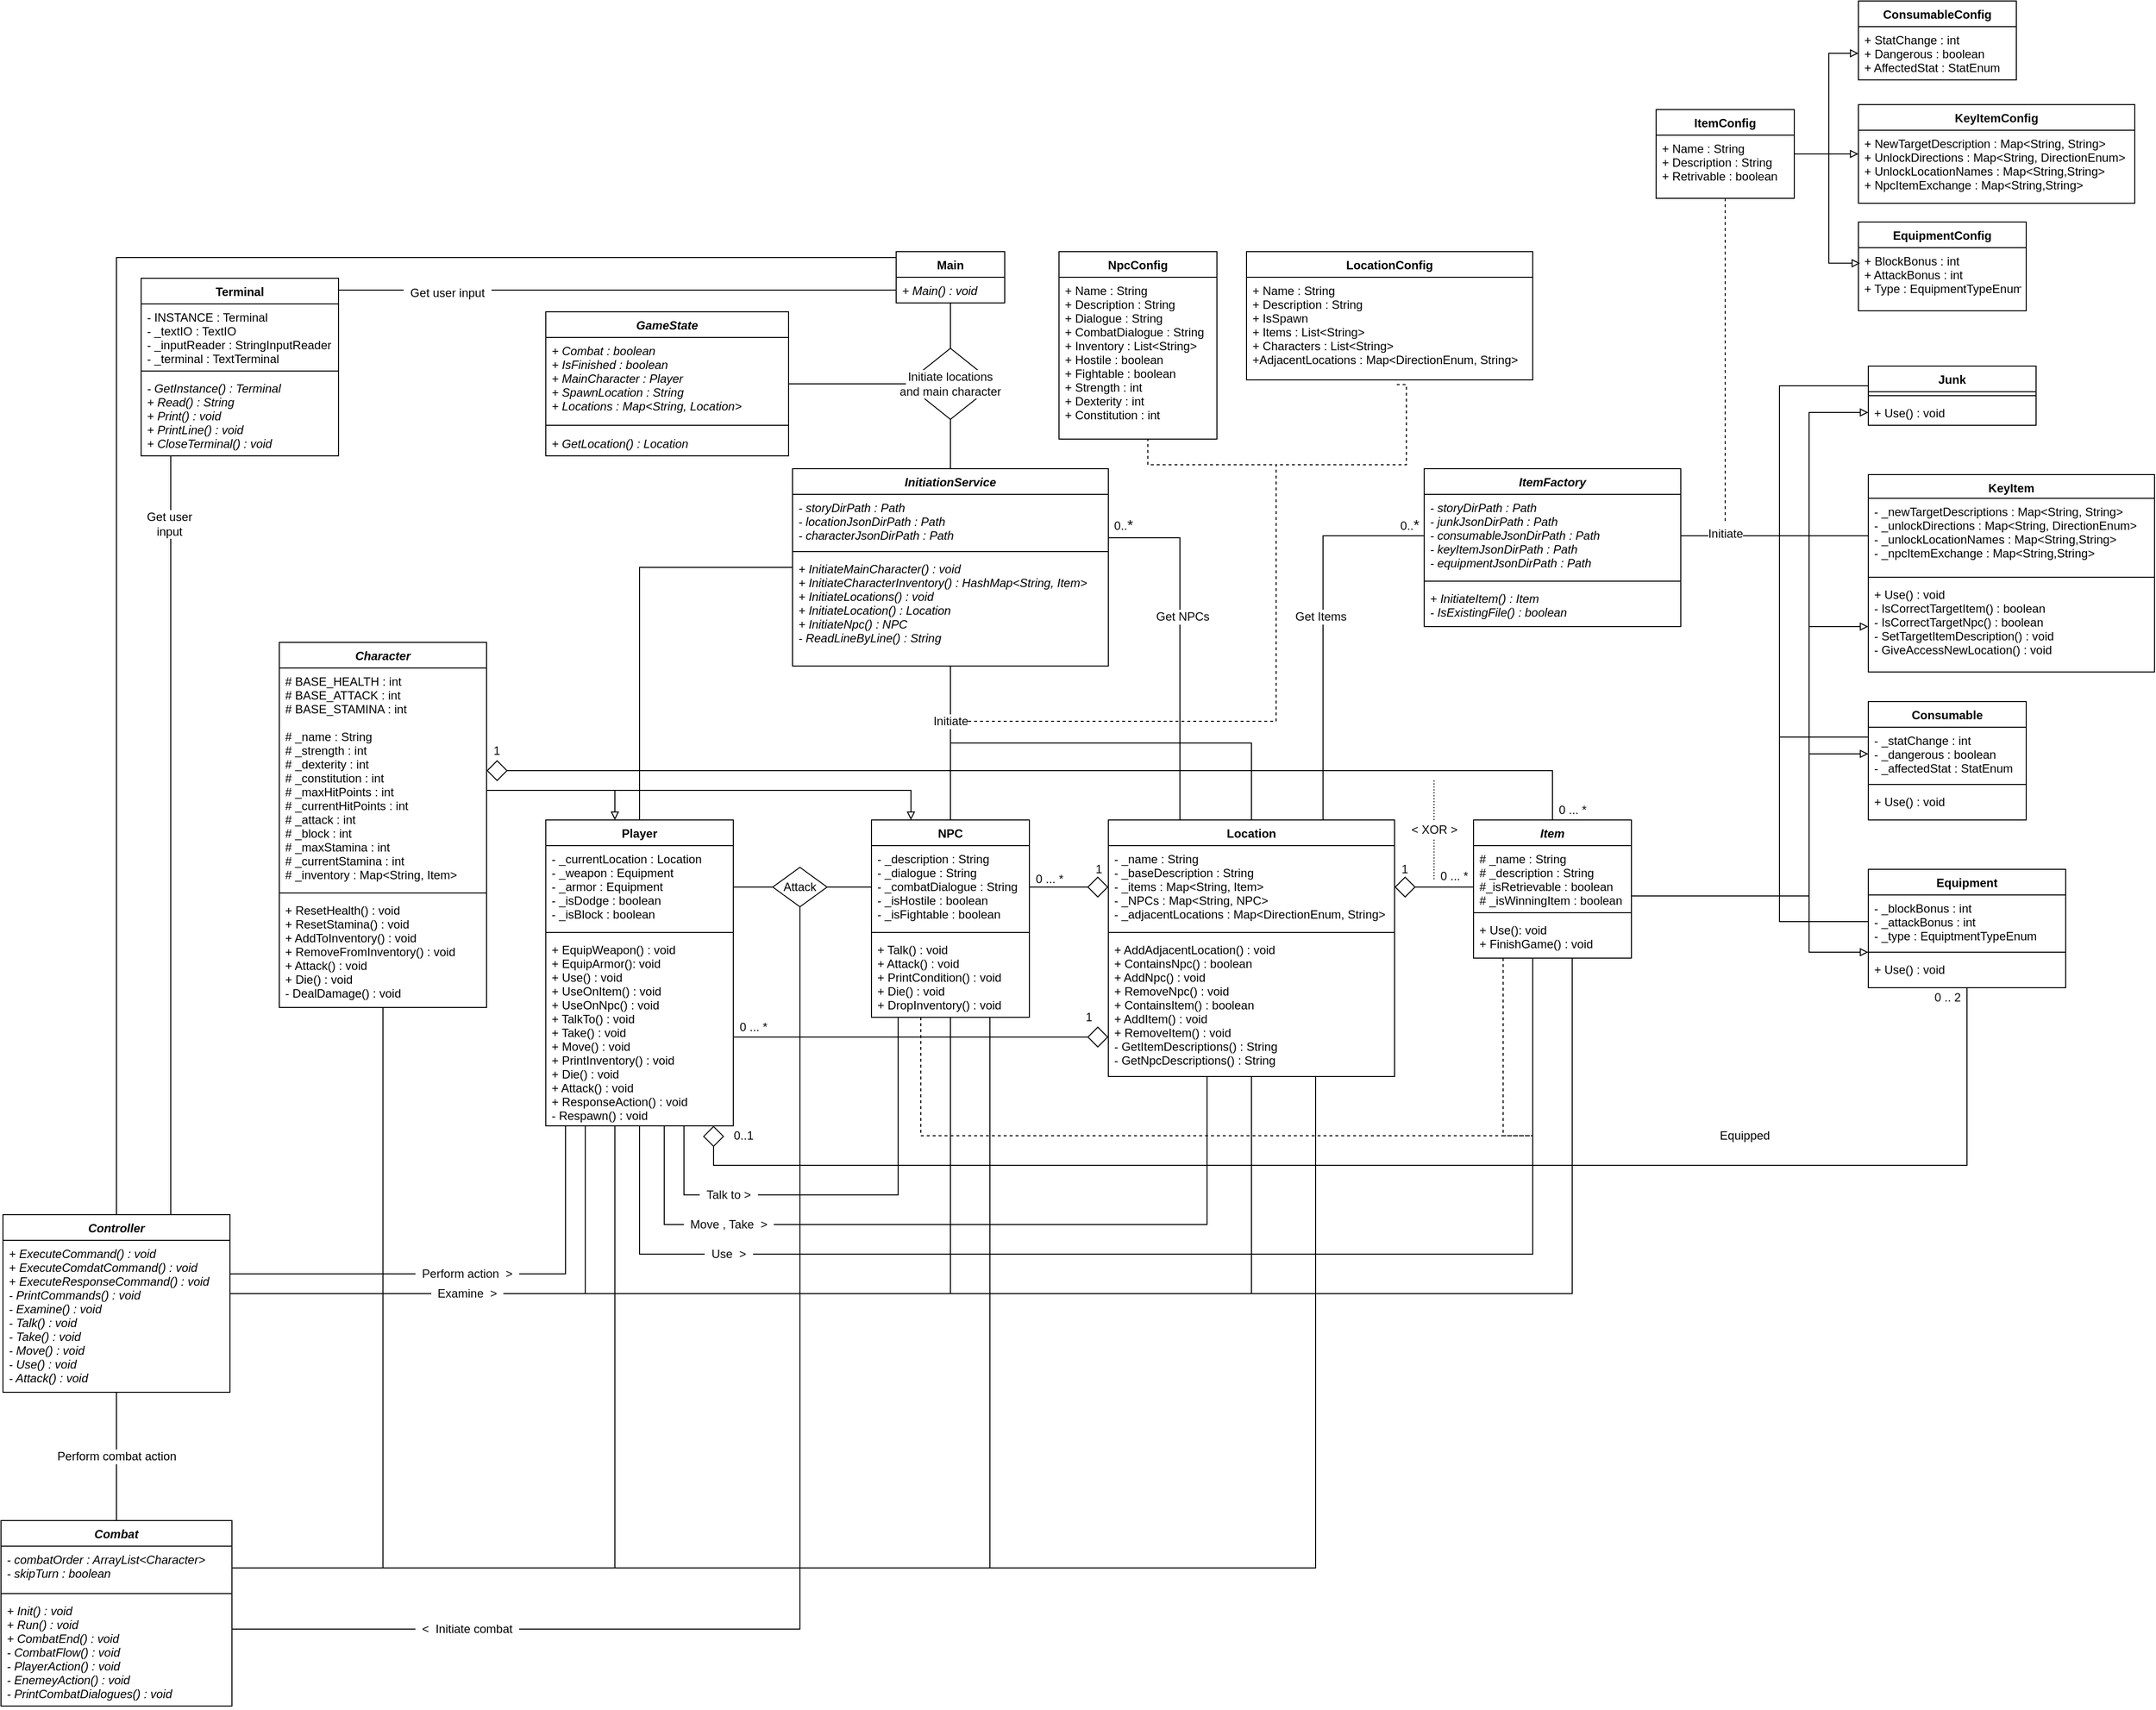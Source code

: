 <mxfile version="12.9.4" type="google"><diagram id="C5RBs43oDa-KdzZeNtuy" name="Page-1"><mxGraphModel dx="167" dy="1907" grid="1" gridSize="10" guides="1" tooltips="1" connect="1" arrows="1" fold="1" page="1" pageScale="1" pageWidth="827" pageHeight="1169" math="0" shadow="0"><root><mxCell id="WIyWlLk6GJQsqaUBKTNV-0"/><mxCell id="WIyWlLk6GJQsqaUBKTNV-1" parent="WIyWlLk6GJQsqaUBKTNV-0"/><mxCell id="otx6RiTLargScLAkRnTe-4" style="edgeStyle=orthogonalEdgeStyle;rounded=0;orthogonalLoop=1;jettySize=auto;html=1;entryX=0.5;entryY=0;entryDx=0;entryDy=0;fontColor=#000000;endArrow=none;endFill=0;" parent="WIyWlLk6GJQsqaUBKTNV-1" source="otx6RiTLargScLAkRnTe-7" target="wHQ71MqlFIlo9JDrpJhw-198" edge="1"><mxGeometry relative="1" as="geometry"/></mxCell><mxCell id="otx6RiTLargScLAkRnTe-7" value="&lt;span style=&quot;white-space: nowrap&quot;&gt;Initiate locations&lt;/span&gt;&lt;br style=&quot;white-space: nowrap&quot;&gt;&lt;span style=&quot;white-space: nowrap&quot;&gt;and main character&lt;/span&gt;" style="shape=rhombus;perimeter=rhombusPerimeter;whiteSpace=wrap;html=1;align=center;fontColor=#0A0A0A;labelBackgroundColor=#ffffff;" parent="WIyWlLk6GJQsqaUBKTNV-1" vertex="1"><mxGeometry x="1905" y="262" width="90" height="72" as="geometry"/></mxCell><mxCell id="otx6RiTLargScLAkRnTe-8" style="edgeStyle=orthogonalEdgeStyle;rounded=0;orthogonalLoop=1;jettySize=auto;html=1;entryX=0.5;entryY=0;entryDx=0;entryDy=0;fontColor=#000000;endArrow=none;endFill=0;" parent="WIyWlLk6GJQsqaUBKTNV-1" source="wHQ71MqlFIlo9JDrpJhw-190" target="otx6RiTLargScLAkRnTe-7" edge="1"><mxGeometry relative="1" as="geometry"><mxPoint x="1950.0" y="224.0" as="sourcePoint"/><mxPoint x="1950.0" y="384.0" as="targetPoint"/></mxGeometry></mxCell><mxCell id="otx6RiTLargScLAkRnTe-9" style="edgeStyle=orthogonalEdgeStyle;rounded=0;orthogonalLoop=1;jettySize=auto;html=1;endArrow=none;endFill=0;fontColor=#0A0A0A;" parent="WIyWlLk6GJQsqaUBKTNV-1" source="Z3RSu4vychPAGDO9yhmw-10" target="otx6RiTLargScLAkRnTe-7" edge="1"><mxGeometry relative="1" as="geometry"/></mxCell><mxCell id="wHQ71MqlFIlo9JDrpJhw-198" value="InitiationService" style="swimlane;fontStyle=3;align=center;verticalAlign=top;childLayout=stackLayout;horizontal=1;startSize=26;horizontalStack=0;resizeParent=1;resizeParentMax=0;resizeLast=0;collapsible=1;marginBottom=0;" parent="WIyWlLk6GJQsqaUBKTNV-1" vertex="1"><mxGeometry x="1790" y="384" width="320" height="200" as="geometry"/></mxCell><mxCell id="wHQ71MqlFIlo9JDrpJhw-199" value="- storyDirPath : Path&#10;- locationJsonDirPath : Path&#10;- characterJsonDirPath : Path" style="text;strokeColor=none;fillColor=none;align=left;verticalAlign=top;spacingLeft=4;spacingRight=4;overflow=hidden;rotatable=0;points=[[0,0.5],[1,0.5]];portConstraint=eastwest;fontStyle=2" parent="wHQ71MqlFIlo9JDrpJhw-198" vertex="1"><mxGeometry y="26" width="320" height="54" as="geometry"/></mxCell><mxCell id="wHQ71MqlFIlo9JDrpJhw-200" value="" style="line;strokeWidth=1;fillColor=none;align=left;verticalAlign=middle;spacingTop=-1;spacingLeft=3;spacingRight=3;rotatable=0;labelPosition=right;points=[];portConstraint=eastwest;" parent="wHQ71MqlFIlo9JDrpJhw-198" vertex="1"><mxGeometry y="80" width="320" height="8" as="geometry"/></mxCell><mxCell id="wHQ71MqlFIlo9JDrpJhw-201" value="+ InitiateMainCharacter() : void&#10;+ InitiateCharacterInventory() : HashMap&lt;String, Item&gt; &#10;+ InitiateLocations() : void&#10;+ InitiateLocation() : Location&#10;+ InitiateNpc() : NPC&#10;- ReadLineByLine() : String " style="text;strokeColor=none;fillColor=none;align=left;verticalAlign=top;spacingLeft=4;spacingRight=4;overflow=hidden;rotatable=0;points=[[0,0.5],[1,0.5]];portConstraint=eastwest;fontStyle=2" parent="wHQ71MqlFIlo9JDrpJhw-198" vertex="1"><mxGeometry y="88" width="320" height="112" as="geometry"/></mxCell><mxCell id="otx6RiTLargScLAkRnTe-79" style="edgeStyle=orthogonalEdgeStyle;rounded=0;orthogonalLoop=1;jettySize=auto;html=1;entryX=0.5;entryY=0;entryDx=0;entryDy=0;startArrow=none;startFill=0;endArrow=none;endFill=0;fontColor=#0A0A0A;" parent="WIyWlLk6GJQsqaUBKTNV-1" source="wHQ71MqlFIlo9JDrpJhw-190" target="Z3RSu4vychPAGDO9yhmw-6" edge="1"><mxGeometry relative="1" as="geometry"><Array as="points"><mxPoint x="1105" y="170"/></Array></mxGeometry></mxCell><mxCell id="wHQ71MqlFIlo9JDrpJhw-190" value="Main" style="swimlane;fontStyle=1;align=center;verticalAlign=top;childLayout=stackLayout;horizontal=1;startSize=26;horizontalStack=0;resizeParent=1;resizeParentMax=0;resizeLast=0;collapsible=1;marginBottom=0;" parent="WIyWlLk6GJQsqaUBKTNV-1" vertex="1"><mxGeometry x="1895" y="164" width="110" height="52" as="geometry"/></mxCell><mxCell id="wHQ71MqlFIlo9JDrpJhw-193" value="+ Main() : void" style="text;strokeColor=none;fillColor=none;align=left;verticalAlign=top;spacingLeft=4;spacingRight=4;overflow=hidden;rotatable=0;points=[[0,0.5],[1,0.5]];portConstraint=eastwest;fontStyle=2" parent="wHQ71MqlFIlo9JDrpJhw-190" vertex="1"><mxGeometry y="26" width="110" height="26" as="geometry"/></mxCell><mxCell id="otx6RiTLargScLAkRnTe-39" style="edgeStyle=orthogonalEdgeStyle;rounded=0;orthogonalLoop=1;jettySize=auto;html=1;endArrow=none;endFill=0;fontColor=#0A0A0A;startArrow=block;startFill=0;" parent="WIyWlLk6GJQsqaUBKTNV-1" source="Z3RSu4vychPAGDO9yhmw-14" edge="1" target="Z3RSu4vychPAGDO9yhmw-52"><mxGeometry relative="1" as="geometry"><mxPoint x="1610.529" y="730.0" as="targetPoint"/><Array as="points"><mxPoint x="1610" y="710"/></Array></mxGeometry></mxCell><mxCell id="otx6RiTLargScLAkRnTe-99" style="edgeStyle=orthogonalEdgeStyle;rounded=0;orthogonalLoop=1;jettySize=auto;html=1;startArrow=none;startFill=0;startSize=19;endArrow=none;endFill=0;endSize=19;strokeWidth=1;fontColor=#0A0A0A;" parent="WIyWlLk6GJQsqaUBKTNV-1" source="Z3RSu4vychPAGDO9yhmw-17" target="Z3RSu4vychPAGDO9yhmw-21" edge="1"><mxGeometry relative="1" as="geometry"><mxPoint x="1897" y="920" as="targetPoint"/><Array as="points"><mxPoint x="1680" y="1120"/><mxPoint x="1897" y="1120"/></Array></mxGeometry></mxCell><mxCell id="otx6RiTLargScLAkRnTe-100" style="edgeStyle=orthogonalEdgeStyle;rounded=0;orthogonalLoop=1;jettySize=auto;html=1;startArrow=none;startFill=0;startSize=19;endArrow=none;endFill=0;endSize=19;strokeWidth=1;fontColor=#0A0A0A;" parent="WIyWlLk6GJQsqaUBKTNV-1" source="Z3RSu4vychPAGDO9yhmw-17" target="otx6RiTLargScLAkRnTe-21" edge="1"><mxGeometry relative="1" as="geometry"><mxPoint x="2172" y="1020" as="targetPoint"/><Array as="points"><mxPoint x="1660" y="1150"/><mxPoint x="2210" y="1150"/></Array></mxGeometry></mxCell><mxCell id="otx6RiTLargScLAkRnTe-101" style="edgeStyle=orthogonalEdgeStyle;rounded=0;orthogonalLoop=1;jettySize=auto;html=1;startArrow=none;startFill=0;startSize=19;endArrow=none;endFill=0;endSize=19;strokeWidth=1;fontColor=#0A0A0A;" parent="WIyWlLk6GJQsqaUBKTNV-1" source="Z3RSu4vychPAGDO9yhmw-14" target="Z3RSu4vychPAGDO9yhmw-38" edge="1"><mxGeometry relative="1" as="geometry"><Array as="points"><mxPoint x="1635" y="1180"/><mxPoint x="2540" y="1180"/></Array><mxPoint x="2540" y="850" as="targetPoint"/></mxGeometry></mxCell><mxCell id="otx6RiTLargScLAkRnTe-43" style="edgeStyle=orthogonalEdgeStyle;rounded=0;orthogonalLoop=1;jettySize=auto;html=1;exitX=0.75;exitY=0;exitDx=0;exitDy=0;entryX=0;entryY=0.5;entryDx=0;entryDy=0;startArrow=none;startFill=0;endArrow=none;endFill=0;fontColor=#0A0A0A;" parent="WIyWlLk6GJQsqaUBKTNV-1" source="otx6RiTLargScLAkRnTe-18" target="otx6RiTLargScLAkRnTe-1" edge="1"><mxGeometry relative="1" as="geometry"/></mxCell><mxCell id="otx6RiTLargScLAkRnTe-44" style="edgeStyle=orthogonalEdgeStyle;rounded=0;orthogonalLoop=1;jettySize=auto;html=1;exitX=0.25;exitY=0;exitDx=0;exitDy=0;startArrow=none;startFill=0;endArrow=none;endFill=0;fontColor=#0A0A0A;entryX=1;entryY=0.815;entryDx=0;entryDy=0;entryPerimeter=0;" parent="WIyWlLk6GJQsqaUBKTNV-1" source="otx6RiTLargScLAkRnTe-18" target="wHQ71MqlFIlo9JDrpJhw-199" edge="1"><mxGeometry relative="1" as="geometry"/></mxCell><mxCell id="otx6RiTLargScLAkRnTe-37" style="edgeStyle=orthogonalEdgeStyle;rounded=0;orthogonalLoop=1;jettySize=auto;html=1;entryX=0.25;entryY=0;entryDx=0;entryDy=0;endArrow=block;endFill=0;fontColor=#0A0A0A;startArrow=none;startFill=0;" parent="WIyWlLk6GJQsqaUBKTNV-1" source="Z3RSu4vychPAGDO9yhmw-51" target="Z3RSu4vychPAGDO9yhmw-18" edge="1"><mxGeometry relative="1" as="geometry"><Array as="points"><mxPoint x="1910" y="710"/></Array></mxGeometry></mxCell><mxCell id="otx6RiTLargScLAkRnTe-24" style="edgeStyle=orthogonalEdgeStyle;rounded=0;orthogonalLoop=1;jettySize=auto;html=1;endArrow=none;endFill=0;fontColor=#0A0A0A;" parent="WIyWlLk6GJQsqaUBKTNV-1" source="wHQ71MqlFIlo9JDrpJhw-198" target="Z3RSu4vychPAGDO9yhmw-18" edge="1"><mxGeometry relative="1" as="geometry"><mxPoint x="1950" y="685.0" as="sourcePoint"/></mxGeometry></mxCell><mxCell id="otx6RiTLargScLAkRnTe-25" style="edgeStyle=orthogonalEdgeStyle;rounded=0;orthogonalLoop=1;jettySize=auto;html=1;endArrow=none;endFill=0;fontColor=#0A0A0A;" parent="WIyWlLk6GJQsqaUBKTNV-1" source="wHQ71MqlFIlo9JDrpJhw-198" target="Z3RSu4vychPAGDO9yhmw-14" edge="1"><mxGeometry relative="1" as="geometry"><mxPoint x="1937.5" y="673" as="sourcePoint"/></mxGeometry></mxCell><mxCell id="otx6RiTLargScLAkRnTe-26" style="edgeStyle=orthogonalEdgeStyle;rounded=0;orthogonalLoop=1;jettySize=auto;html=1;endArrow=none;endFill=0;fontColor=#0A0A0A;" parent="WIyWlLk6GJQsqaUBKTNV-1" source="wHQ71MqlFIlo9JDrpJhw-198" target="otx6RiTLargScLAkRnTe-18" edge="1"><mxGeometry relative="1" as="geometry"><mxPoint x="1984.963" y="657.529" as="sourcePoint"/></mxGeometry></mxCell><mxCell id="otx6RiTLargScLAkRnTe-77" style="edgeStyle=orthogonalEdgeStyle;rounded=0;orthogonalLoop=1;jettySize=auto;html=1;startArrow=none;startFill=0;endArrow=none;endFill=0;fontColor=#0A0A0A;dashed=1;entryX=0.5;entryY=1;entryDx=0;entryDy=0;entryPerimeter=0;" parent="WIyWlLk6GJQsqaUBKTNV-1" target="Z3RSu4vychPAGDO9yhmw-61" edge="1"><mxGeometry relative="1" as="geometry"><mxPoint x="1950" y="640" as="sourcePoint"/><mxPoint x="2220" y="210" as="targetPoint"/><Array as="points"><mxPoint x="2280" y="640"/><mxPoint x="2280" y="380"/><mxPoint x="2150" y="380"/><mxPoint x="2150" y="354"/></Array></mxGeometry></mxCell><mxCell id="otx6RiTLargScLAkRnTe-78" style="edgeStyle=orthogonalEdgeStyle;rounded=0;orthogonalLoop=1;jettySize=auto;html=1;dashed=1;startArrow=none;startFill=0;endArrow=none;endFill=0;fontColor=#0A0A0A;entryX=0.525;entryY=1.046;entryDx=0;entryDy=0;entryPerimeter=0;" parent="WIyWlLk6GJQsqaUBKTNV-1" target="Z3RSu4vychPAGDO9yhmw-65" edge="1"><mxGeometry relative="1" as="geometry"><mxPoint x="1950" y="640" as="sourcePoint"/><Array as="points"><mxPoint x="2280" y="640"/><mxPoint x="2280" y="380"/><mxPoint x="2412" y="380"/><mxPoint x="2412" y="299"/></Array></mxGeometry></mxCell><mxCell id="otx6RiTLargScLAkRnTe-60" style="edgeStyle=orthogonalEdgeStyle;rounded=0;orthogonalLoop=1;jettySize=auto;html=1;entryX=0;entryY=0.5;entryDx=0;entryDy=0;startArrow=none;startFill=0;endArrow=block;endFill=0;fontColor=#0A0A0A;" parent="WIyWlLk6GJQsqaUBKTNV-1" source="Z3RSu4vychPAGDO9yhmw-38" target="Z3RSu4vychPAGDO9yhmw-37" edge="1"><mxGeometry relative="1" as="geometry"><Array as="points"><mxPoint x="2820" y="817"/><mxPoint x="2820" y="327"/></Array></mxGeometry></mxCell><mxCell id="otx6RiTLargScLAkRnTe-61" style="edgeStyle=orthogonalEdgeStyle;rounded=0;orthogonalLoop=1;jettySize=auto;html=1;entryX=0;entryY=0.5;entryDx=0;entryDy=0;startArrow=none;startFill=0;endArrow=block;endFill=0;fontColor=#0A0A0A;" parent="WIyWlLk6GJQsqaUBKTNV-1" target="Z3RSu4vychPAGDO9yhmw-33" edge="1"><mxGeometry relative="1" as="geometry"><mxPoint x="2820" y="554" as="sourcePoint"/><Array as="points"><mxPoint x="2820" y="817"/><mxPoint x="2820" y="544"/></Array></mxGeometry></mxCell><mxCell id="otx6RiTLargScLAkRnTe-63" style="edgeStyle=orthogonalEdgeStyle;rounded=0;orthogonalLoop=1;jettySize=auto;html=1;startArrow=none;startFill=0;endArrow=block;endFill=0;fontColor=#0A0A0A;" parent="WIyWlLk6GJQsqaUBKTNV-1" source="Z3RSu4vychPAGDO9yhmw-38" target="Z3RSu4vychPAGDO9yhmw-42" edge="1"><mxGeometry relative="1" as="geometry"><mxPoint x="2890" y="874" as="targetPoint"/><Array as="points"><mxPoint x="2820" y="817"/><mxPoint x="2820" y="874"/></Array></mxGeometry></mxCell><mxCell id="otx6RiTLargScLAkRnTe-65" style="edgeStyle=orthogonalEdgeStyle;rounded=0;orthogonalLoop=1;jettySize=auto;html=1;startArrow=none;startFill=0;endArrow=block;endFill=0;fontColor=#0A0A0A;" parent="WIyWlLk6GJQsqaUBKTNV-1" source="Z3RSu4vychPAGDO9yhmw-38" target="Z3RSu4vychPAGDO9yhmw-48" edge="1"><mxGeometry relative="1" as="geometry"><mxPoint x="2830" y="698" as="sourcePoint"/><Array as="points"><mxPoint x="2820" y="817"/><mxPoint x="2820" y="673"/></Array></mxGeometry></mxCell><mxCell id="otx6RiTLargScLAkRnTe-89" style="edgeStyle=orthogonalEdgeStyle;rounded=0;orthogonalLoop=1;jettySize=auto;html=1;startArrow=none;startFill=0;startSize=19;endArrow=diamond;endFill=0;endSize=19;strokeWidth=1;fontColor=#0A0A0A;" parent="WIyWlLk6GJQsqaUBKTNV-1" source="Z3RSu4vychPAGDO9yhmw-38" edge="1" target="Z3RSu4vychPAGDO9yhmw-52"><mxGeometry relative="1" as="geometry"><mxPoint x="1540" y="696" as="targetPoint"/><Array as="points"><mxPoint x="2560" y="690"/></Array></mxGeometry></mxCell><mxCell id="otx6RiTLargScLAkRnTe-0" value="ItemFactory" style="swimlane;fontStyle=3;align=center;verticalAlign=top;childLayout=stackLayout;horizontal=1;startSize=26;horizontalStack=0;resizeParent=1;resizeParentMax=0;resizeLast=0;collapsible=1;marginBottom=0;" parent="WIyWlLk6GJQsqaUBKTNV-1" vertex="1"><mxGeometry x="2430" y="384" width="260" height="160" as="geometry"/></mxCell><mxCell id="otx6RiTLargScLAkRnTe-1" value="- storyDirPath : Path&#10;- junkJsonDirPath : Path&#10;- consumableJsonDirPath : Path&#10;- keyItemJsonDirPath : Path&#10;- equipmentJsonDirPath : Path" style="text;strokeColor=none;fillColor=none;align=left;verticalAlign=top;spacingLeft=4;spacingRight=4;overflow=hidden;rotatable=0;points=[[0,0.5],[1,0.5]];portConstraint=eastwest;fontStyle=2" parent="otx6RiTLargScLAkRnTe-0" vertex="1"><mxGeometry y="26" width="260" height="84" as="geometry"/></mxCell><mxCell id="otx6RiTLargScLAkRnTe-2" value="" style="line;strokeWidth=1;fillColor=none;align=left;verticalAlign=middle;spacingTop=-1;spacingLeft=3;spacingRight=3;rotatable=0;labelPosition=right;points=[];portConstraint=eastwest;" parent="otx6RiTLargScLAkRnTe-0" vertex="1"><mxGeometry y="110" width="260" height="8" as="geometry"/></mxCell><mxCell id="otx6RiTLargScLAkRnTe-3" value="+ InitiateItem() : Item&#10;- IsExistingFile() : boolean" style="text;strokeColor=none;fillColor=none;align=left;verticalAlign=top;spacingLeft=4;spacingRight=4;overflow=hidden;rotatable=0;points=[[0,0.5],[1,0.5]];portConstraint=eastwest;fontStyle=2;fontColor=#000000;" parent="otx6RiTLargScLAkRnTe-0" vertex="1"><mxGeometry y="118" width="260" height="42" as="geometry"/></mxCell><mxCell id="Z3RSu4vychPAGDO9yhmw-34" value="Junk" style="swimlane;fontStyle=1;align=center;verticalAlign=top;childLayout=stackLayout;horizontal=1;startSize=26;horizontalStack=0;resizeParent=1;resizeParentMax=0;resizeLast=0;collapsible=1;marginBottom=0;" parent="WIyWlLk6GJQsqaUBKTNV-1" vertex="1"><mxGeometry x="2880" y="280" width="170" height="60" as="geometry"/></mxCell><mxCell id="Z3RSu4vychPAGDO9yhmw-36" value="" style="line;strokeWidth=1;fillColor=none;align=left;verticalAlign=middle;spacingTop=-1;spacingLeft=3;spacingRight=3;rotatable=0;labelPosition=right;points=[];portConstraint=eastwest;" parent="Z3RSu4vychPAGDO9yhmw-34" vertex="1"><mxGeometry y="26" width="170" height="8" as="geometry"/></mxCell><mxCell id="Z3RSu4vychPAGDO9yhmw-37" value="+ Use() : void" style="text;strokeColor=none;fillColor=none;align=left;verticalAlign=top;spacingLeft=4;spacingRight=4;overflow=hidden;rotatable=0;points=[[0,0.5],[1,0.5]];portConstraint=eastwest;" parent="Z3RSu4vychPAGDO9yhmw-34" vertex="1"><mxGeometry y="34" width="170" height="26" as="geometry"/></mxCell><mxCell id="Z3RSu4vychPAGDO9yhmw-47" value="Consumable" style="swimlane;fontStyle=1;align=center;verticalAlign=top;childLayout=stackLayout;horizontal=1;startSize=26;horizontalStack=0;resizeParent=1;resizeParentMax=0;resizeLast=0;collapsible=1;marginBottom=0;" parent="WIyWlLk6GJQsqaUBKTNV-1" vertex="1"><mxGeometry x="2880" y="620" width="160" height="120" as="geometry"><mxRectangle x="234" y="778" width="100" height="26" as="alternateBounds"/></mxGeometry></mxCell><mxCell id="Z3RSu4vychPAGDO9yhmw-48" value="- _statChange : int&#10;- _dangerous : boolean&#10;- _affectedStat : StatEnum" style="text;strokeColor=none;fillColor=none;align=left;verticalAlign=top;spacingLeft=4;spacingRight=4;overflow=hidden;rotatable=0;points=[[0,0.5],[1,0.5]];portConstraint=eastwest;" parent="Z3RSu4vychPAGDO9yhmw-47" vertex="1"><mxGeometry y="26" width="160" height="54" as="geometry"/></mxCell><mxCell id="Z3RSu4vychPAGDO9yhmw-49" value="" style="line;strokeWidth=1;fillColor=none;align=left;verticalAlign=middle;spacingTop=-1;spacingLeft=3;spacingRight=3;rotatable=0;labelPosition=right;points=[];portConstraint=eastwest;" parent="Z3RSu4vychPAGDO9yhmw-47" vertex="1"><mxGeometry y="80" width="160" height="8" as="geometry"/></mxCell><mxCell id="Z3RSu4vychPAGDO9yhmw-50" value="+ Use() : void&#10;" style="text;strokeColor=none;fillColor=none;align=left;verticalAlign=top;spacingLeft=4;spacingRight=4;overflow=hidden;rotatable=0;points=[[0,0.5],[1,0.5]];portConstraint=eastwest;" parent="Z3RSu4vychPAGDO9yhmw-47" vertex="1"><mxGeometry y="88" width="160" height="32" as="geometry"/></mxCell><mxCell id="Z3RSu4vychPAGDO9yhmw-30" value="KeyItem" style="swimlane;fontStyle=1;align=center;verticalAlign=top;childLayout=stackLayout;horizontal=1;startSize=24;horizontalStack=0;resizeParent=1;resizeParentMax=0;resizeLast=0;collapsible=1;marginBottom=0;" parent="WIyWlLk6GJQsqaUBKTNV-1" vertex="1"><mxGeometry x="2880" y="390" width="290" height="200" as="geometry"/></mxCell><mxCell id="Z3RSu4vychPAGDO9yhmw-31" value="- _newTargetDescriptions : Map&lt;String, String&gt;&#10;- _unlockDirections : Map&lt;String, DirectionEnum&gt;&#10;- _unlockLocationNames : Map&lt;String,String&gt;&#10;- _npcItemExchange : Map&lt;String,String&gt;" style="text;strokeColor=none;fillColor=none;align=left;verticalAlign=top;spacingLeft=4;spacingRight=4;overflow=hidden;rotatable=0;points=[[0,0.5],[1,0.5]];portConstraint=eastwest;" parent="Z3RSu4vychPAGDO9yhmw-30" vertex="1"><mxGeometry y="24" width="290" height="76" as="geometry"/></mxCell><mxCell id="Z3RSu4vychPAGDO9yhmw-32" value="" style="line;strokeWidth=1;fillColor=none;align=left;verticalAlign=middle;spacingTop=-1;spacingLeft=3;spacingRight=3;rotatable=0;labelPosition=right;points=[];portConstraint=eastwest;" parent="Z3RSu4vychPAGDO9yhmw-30" vertex="1"><mxGeometry y="100" width="290" height="8" as="geometry"/></mxCell><mxCell id="Z3RSu4vychPAGDO9yhmw-33" value="+ Use() : void&#10;- IsCorrectTargetItem() : boolean&#10;- IsCorrectTargetNpc() : boolean&#10;- SetTargetItemDescription() : void&#10;- GiveAccessNewLocation() : void" style="text;strokeColor=none;fillColor=none;align=left;verticalAlign=top;spacingLeft=4;spacingRight=4;overflow=hidden;rotatable=0;points=[[0,0.5],[1,0.5]];portConstraint=eastwest;" parent="Z3RSu4vychPAGDO9yhmw-30" vertex="1"><mxGeometry y="108" width="290" height="92" as="geometry"/></mxCell><mxCell id="otx6RiTLargScLAkRnTe-96" style="edgeStyle=orthogonalEdgeStyle;rounded=0;orthogonalLoop=1;jettySize=auto;html=1;startArrow=none;startFill=0;startSize=19;endArrow=diamond;endFill=0;endSize=19;strokeWidth=1;fontColor=#0A0A0A;" parent="WIyWlLk6GJQsqaUBKTNV-1" source="Z3RSu4vychPAGDO9yhmw-42" target="Z3RSu4vychPAGDO9yhmw-17" edge="1"><mxGeometry relative="1" as="geometry"><Array as="points"><mxPoint x="2980" y="1090"/><mxPoint x="1710" y="1090"/></Array></mxGeometry></mxCell><mxCell id="Z3RSu4vychPAGDO9yhmw-42" value="Equipment" style="swimlane;fontStyle=1;align=center;verticalAlign=top;childLayout=stackLayout;horizontal=1;startSize=26;horizontalStack=0;resizeParent=1;resizeParentMax=0;resizeLast=0;collapsible=1;marginBottom=0;" parent="WIyWlLk6GJQsqaUBKTNV-1" vertex="1"><mxGeometry x="2880" y="790" width="200" height="120" as="geometry"/></mxCell><mxCell id="Z3RSu4vychPAGDO9yhmw-43" value="- _blockBonus : int&#10;- _attackBonus : int&#10;- _type : EquiptmentTypeEnum&#10;" style="text;strokeColor=none;fillColor=none;align=left;verticalAlign=top;spacingLeft=4;spacingRight=4;overflow=hidden;rotatable=0;points=[[0,0.5],[1,0.5]];portConstraint=eastwest;" parent="Z3RSu4vychPAGDO9yhmw-42" vertex="1"><mxGeometry y="26" width="200" height="54" as="geometry"/></mxCell><mxCell id="Z3RSu4vychPAGDO9yhmw-44" value="" style="line;strokeWidth=1;fillColor=none;align=left;verticalAlign=middle;spacingTop=-1;spacingLeft=3;spacingRight=3;rotatable=0;labelPosition=right;points=[];portConstraint=eastwest;" parent="Z3RSu4vychPAGDO9yhmw-42" vertex="1"><mxGeometry y="80" width="200" height="8" as="geometry"/></mxCell><mxCell id="Z3RSu4vychPAGDO9yhmw-45" value="+ Use() : void&#10;" style="text;strokeColor=none;fillColor=none;align=left;verticalAlign=top;spacingLeft=4;spacingRight=4;overflow=hidden;rotatable=0;points=[[0,0.5],[1,0.5]];portConstraint=eastwest;" parent="Z3RSu4vychPAGDO9yhmw-42" vertex="1"><mxGeometry y="88" width="200" height="32" as="geometry"/></mxCell><mxCell id="otx6RiTLargScLAkRnTe-68" style="edgeStyle=orthogonalEdgeStyle;rounded=0;orthogonalLoop=1;jettySize=auto;html=1;startArrow=none;startFill=0;endArrow=none;endFill=0;fontColor=#0A0A0A;dashed=1;" parent="WIyWlLk6GJQsqaUBKTNV-1" source="Z3RSu4vychPAGDO9yhmw-67" target="otx6RiTLargScLAkRnTe-67" edge="1"><mxGeometry relative="1" as="geometry"/></mxCell><mxCell id="otx6RiTLargScLAkRnTe-45" value="Get Items" style="text;html=1;align=center;verticalAlign=middle;resizable=0;points=[];autosize=1;fontColor=#0A0A0A;labelBackgroundColor=#ffffff;" parent="WIyWlLk6GJQsqaUBKTNV-1" vertex="1"><mxGeometry x="2290" y="524" width="70" height="20" as="geometry"/></mxCell><mxCell id="otx6RiTLargScLAkRnTe-47" value="Get NPCs" style="text;html=1;align=center;verticalAlign=middle;resizable=0;points=[];autosize=1;fontColor=#0A0A0A;labelBackgroundColor=#ffffff;" parent="WIyWlLk6GJQsqaUBKTNV-1" vertex="1"><mxGeometry x="2150" y="524" width="70" height="20" as="geometry"/></mxCell><mxCell id="otx6RiTLargScLAkRnTe-48" value="0..&lt;font style=&quot;font-size: 15px&quot;&gt;*&lt;/font&gt;" style="text;html=1;align=center;verticalAlign=middle;resizable=0;points=[];autosize=1;fontColor=#0A0A0A;" parent="WIyWlLk6GJQsqaUBKTNV-1" vertex="1"><mxGeometry x="2110" y="430" width="30" height="20" as="geometry"/></mxCell><mxCell id="otx6RiTLargScLAkRnTe-49" value="0..&lt;font style=&quot;font-size: 15px&quot;&gt;*&lt;/font&gt;" style="text;html=1;align=center;verticalAlign=middle;resizable=0;points=[];autosize=1;fontColor=#0A0A0A;" parent="WIyWlLk6GJQsqaUBKTNV-1" vertex="1"><mxGeometry x="2400" y="430" width="30" height="20" as="geometry"/></mxCell><mxCell id="otx6RiTLargScLAkRnTe-66" style="edgeStyle=orthogonalEdgeStyle;rounded=0;orthogonalLoop=1;jettySize=auto;html=1;startArrow=none;startFill=0;endArrow=none;endFill=0;fontColor=#0A0A0A;" parent="WIyWlLk6GJQsqaUBKTNV-1" source="otx6RiTLargScLAkRnTe-1" target="Z3RSu4vychPAGDO9yhmw-43" edge="1"><mxGeometry relative="1" as="geometry"><mxPoint x="2790" y="666" as="sourcePoint"/><Array as="points"><mxPoint x="2790" y="452"/><mxPoint x="2790" y="843"/></Array></mxGeometry></mxCell><mxCell id="Z3RSu4vychPAGDO9yhmw-71" value="EquipmentConfig" style="swimlane;fontStyle=1;childLayout=stackLayout;horizontal=1;startSize=26;fillColor=none;horizontalStack=0;resizeParent=1;resizeParentMax=0;resizeLast=0;collapsible=1;marginBottom=0;" parent="WIyWlLk6GJQsqaUBKTNV-1" vertex="1"><mxGeometry x="2870" y="134" width="170" height="90" as="geometry"/></mxCell><mxCell id="Z3RSu4vychPAGDO9yhmw-74" value="+ BlockBonus : int&#10;+ AttackBonus : int&#10;+ Type : EquipmentTypeEnum" style="text;strokeColor=none;fillColor=none;align=left;verticalAlign=top;spacingLeft=4;spacingRight=4;overflow=hidden;rotatable=0;points=[[0,0.5],[1,0.5]];portConstraint=eastwest;" parent="Z3RSu4vychPAGDO9yhmw-71" vertex="1"><mxGeometry y="26" width="170" height="64" as="geometry"/></mxCell><mxCell id="otx6RiTLargScLAkRnTe-75" style="edgeStyle=orthogonalEdgeStyle;rounded=0;orthogonalLoop=1;jettySize=auto;html=1;startArrow=none;startFill=0;endArrow=block;endFill=0;fontColor=#0A0A0A;entryX=0;entryY=0.5;entryDx=0;entryDy=0;" parent="WIyWlLk6GJQsqaUBKTNV-1" source="Z3RSu4vychPAGDO9yhmw-67" target="Z3RSu4vychPAGDO9yhmw-78" edge="1"><mxGeometry relative="1" as="geometry"><mxPoint x="2840" y="55" as="sourcePoint"/><Array as="points"><mxPoint x="2840" y="65"/><mxPoint x="2840" y="-37"/></Array></mxGeometry></mxCell><mxCell id="otx6RiTLargScLAkRnTe-76" style="edgeStyle=orthogonalEdgeStyle;rounded=0;orthogonalLoop=1;jettySize=auto;html=1;entryX=0.01;entryY=0.247;entryDx=0;entryDy=0;entryPerimeter=0;startArrow=none;startFill=0;endArrow=block;endFill=0;fontColor=#0A0A0A;" parent="WIyWlLk6GJQsqaUBKTNV-1" source="Z3RSu4vychPAGDO9yhmw-67" target="Z3RSu4vychPAGDO9yhmw-74" edge="1"><mxGeometry relative="1" as="geometry"><mxPoint x="2840" y="75" as="sourcePoint"/><Array as="points"><mxPoint x="2840" y="65"/><mxPoint x="2840" y="176"/></Array></mxGeometry></mxCell><mxCell id="otx6RiTLargScLAkRnTe-147" style="edgeStyle=orthogonalEdgeStyle;rounded=0;orthogonalLoop=1;jettySize=auto;html=1;startArrow=none;startFill=0;startSize=17;endArrow=block;endFill=0;endSize=6;strokeWidth=1;fontColor=#0A0A0A;" parent="WIyWlLk6GJQsqaUBKTNV-1" source="Z3RSu4vychPAGDO9yhmw-67" target="otx6RiTLargScLAkRnTe-70" edge="1"><mxGeometry relative="1" as="geometry"/></mxCell><mxCell id="Z3RSu4vychPAGDO9yhmw-67" value="ItemConfig" style="swimlane;fontStyle=1;childLayout=stackLayout;horizontal=1;startSize=26;fillColor=none;horizontalStack=0;resizeParent=1;resizeParentMax=0;resizeLast=0;collapsible=1;marginBottom=0;" parent="WIyWlLk6GJQsqaUBKTNV-1" vertex="1"><mxGeometry x="2665" y="20" width="140" height="90" as="geometry"/></mxCell><mxCell id="Z3RSu4vychPAGDO9yhmw-68" value="+ Name : String&#10;+ Description : String&#10;+ Retrivable : boolean" style="text;strokeColor=none;fillColor=none;align=left;verticalAlign=top;spacingLeft=4;spacingRight=4;overflow=hidden;rotatable=0;points=[[0,0.5],[1,0.5]];portConstraint=eastwest;" parent="Z3RSu4vychPAGDO9yhmw-67" vertex="1"><mxGeometry y="26" width="140" height="64" as="geometry"/></mxCell><mxCell id="otx6RiTLargScLAkRnTe-70" value="KeyItemConfig" style="swimlane;fontStyle=1;childLayout=stackLayout;horizontal=1;startSize=26;fillColor=none;horizontalStack=0;resizeParent=1;resizeParentMax=0;resizeLast=0;collapsible=1;marginBottom=0;labelBackgroundColor=#ffffff;fontColor=#0A0A0A;" parent="WIyWlLk6GJQsqaUBKTNV-1" vertex="1"><mxGeometry x="2870" y="15" width="280" height="100" as="geometry"/></mxCell><mxCell id="otx6RiTLargScLAkRnTe-73" value="+ NewTargetDescription : Map&lt;String, String&gt;&#10;+ UnlockDirections : Map&lt;String, DirectionEnum&gt;&#10;+ UnlockLocationNames : Map&lt;String,String&gt;&#10;+ NpcItemExchange : Map&lt;String,String&gt;" style="text;strokeColor=none;fillColor=none;align=left;verticalAlign=top;spacingLeft=4;spacingRight=4;overflow=hidden;rotatable=0;points=[[0,0.5],[1,0.5]];portConstraint=eastwest;" parent="otx6RiTLargScLAkRnTe-70" vertex="1"><mxGeometry y="26" width="280" height="74" as="geometry"/></mxCell><mxCell id="Z3RSu4vychPAGDO9yhmw-75" value="ConsumableConfig" style="swimlane;fontStyle=1;childLayout=stackLayout;horizontal=1;startSize=26;fillColor=none;horizontalStack=0;resizeParent=1;resizeParentMax=0;resizeLast=0;collapsible=1;marginBottom=0;" parent="WIyWlLk6GJQsqaUBKTNV-1" vertex="1"><mxGeometry x="2870" y="-90" width="160" height="80" as="geometry"/></mxCell><mxCell id="Z3RSu4vychPAGDO9yhmw-78" value="+ StatChange : int&#10;+ Dangerous : boolean&#10;+ AffectedStat : StatEnum" style="text;strokeColor=none;fillColor=none;align=left;verticalAlign=top;spacingLeft=4;spacingRight=4;overflow=hidden;rotatable=0;points=[[0,0.5],[1,0.5]];portConstraint=eastwest;" parent="Z3RSu4vychPAGDO9yhmw-75" vertex="1"><mxGeometry y="26" width="160" height="54" as="geometry"/></mxCell><mxCell id="otx6RiTLargScLAkRnTe-111" style="edgeStyle=orthogonalEdgeStyle;rounded=0;orthogonalLoop=1;jettySize=auto;html=1;startArrow=none;startFill=0;startSize=19;endArrow=none;endFill=0;endSize=19;strokeWidth=1;fontColor=#0A0A0A;" parent="WIyWlLk6GJQsqaUBKTNV-1" source="Z3RSu4vychPAGDO9yhmw-6" target="Z3RSu4vychPAGDO9yhmw-17" edge="1"><mxGeometry relative="1" as="geometry"><Array as="points"><mxPoint x="1560" y="1200"/></Array></mxGeometry></mxCell><mxCell id="Z3RSu4vychPAGDO9yhmw-6" value="Controller" style="swimlane;fontStyle=3;align=center;verticalAlign=top;childLayout=stackLayout;horizontal=1;startSize=26;horizontalStack=0;resizeParent=1;resizeParentMax=0;resizeLast=0;collapsible=1;marginBottom=0;" parent="WIyWlLk6GJQsqaUBKTNV-1" vertex="1"><mxGeometry x="990" y="1140" width="230" height="180" as="geometry"/></mxCell><mxCell id="Z3RSu4vychPAGDO9yhmw-9" value="+ ExecuteCommand() : void&#10;+ ExecuteComdatCommand() : void&#10;+ ExecuteResponseCommand() : void&#10;- PrintCommands() : void&#10;- Examine() : void&#10;- Talk() : void&#10;- Take() : void&#10;- Move() : void&#10;- Use() : void&#10;- Attack() : void" style="text;strokeColor=none;fillColor=none;align=left;verticalAlign=top;spacingLeft=4;spacingRight=4;overflow=hidden;rotatable=0;points=[[0,0.5],[1,0.5]];portConstraint=eastwest;fontStyle=2" parent="Z3RSu4vychPAGDO9yhmw-6" vertex="1"><mxGeometry y="26" width="230" height="154" as="geometry"/></mxCell><mxCell id="otx6RiTLargScLAkRnTe-80" style="edgeStyle=orthogonalEdgeStyle;rounded=0;orthogonalLoop=1;jettySize=auto;html=1;entryX=0;entryY=0.5;entryDx=0;entryDy=0;startArrow=none;startFill=0;endArrow=diamond;endFill=0;fontColor=#0A0A0A;endSize=19;" parent="WIyWlLk6GJQsqaUBKTNV-1" source="Z3RSu4vychPAGDO9yhmw-19" target="otx6RiTLargScLAkRnTe-19" edge="1"><mxGeometry relative="1" as="geometry"><Array as="points"><mxPoint x="2050" y="808"/><mxPoint x="2050" y="808"/></Array></mxGeometry></mxCell><mxCell id="otx6RiTLargScLAkRnTe-81" style="edgeStyle=orthogonalEdgeStyle;rounded=0;orthogonalLoop=1;jettySize=auto;html=1;startArrow=none;startFill=0;endArrow=diamond;endFill=0;fontColor=#0A0A0A;strokeWidth=1;startSize=6;endSize=19;" parent="WIyWlLk6GJQsqaUBKTNV-1" source="Z3RSu4vychPAGDO9yhmw-17" target="otx6RiTLargScLAkRnTe-21" edge="1"><mxGeometry relative="1" as="geometry"><Array as="points"><mxPoint x="1950" y="960"/><mxPoint x="1950" y="960"/></Array></mxGeometry></mxCell><mxCell id="otx6RiTLargScLAkRnTe-82" value="1" style="text;html=1;align=center;verticalAlign=middle;resizable=0;points=[];autosize=1;fontColor=#0A0A0A;" parent="WIyWlLk6GJQsqaUBKTNV-1" vertex="1"><mxGeometry x="2090" y="780" width="20" height="20" as="geometry"/></mxCell><mxCell id="otx6RiTLargScLAkRnTe-83" value="1" style="text;html=1;align=center;verticalAlign=middle;resizable=0;points=[];autosize=1;fontColor=#0A0A0A;" parent="WIyWlLk6GJQsqaUBKTNV-1" vertex="1"><mxGeometry x="2080" y="930" width="20" height="20" as="geometry"/></mxCell><mxCell id="otx6RiTLargScLAkRnTe-84" value="0 ... *" style="text;html=1;align=center;verticalAlign=middle;resizable=0;points=[];autosize=1;fontColor=#0A0A0A;" parent="WIyWlLk6GJQsqaUBKTNV-1" vertex="1"><mxGeometry x="1730" y="940" width="40" height="20" as="geometry"/></mxCell><mxCell id="otx6RiTLargScLAkRnTe-85" value="0 ... *" style="text;html=1;align=center;verticalAlign=middle;resizable=0;points=[];autosize=1;fontColor=#0A0A0A;" parent="WIyWlLk6GJQsqaUBKTNV-1" vertex="1"><mxGeometry x="2030" y="790" width="40" height="20" as="geometry"/></mxCell><mxCell id="otx6RiTLargScLAkRnTe-86" style="edgeStyle=orthogonalEdgeStyle;rounded=0;orthogonalLoop=1;jettySize=auto;html=1;startArrow=diamond;startFill=0;startSize=19;endArrow=none;endFill=0;endSize=19;strokeWidth=1;fontColor=#0A0A0A;" parent="WIyWlLk6GJQsqaUBKTNV-1" source="otx6RiTLargScLAkRnTe-19" target="Z3RSu4vychPAGDO9yhmw-38" edge="1"><mxGeometry relative="1" as="geometry"><Array as="points"><mxPoint x="2480" y="808"/><mxPoint x="2480" y="808"/></Array></mxGeometry></mxCell><mxCell id="otx6RiTLargScLAkRnTe-87" value="1" style="text;html=1;align=center;verticalAlign=middle;resizable=0;points=[];autosize=1;fontColor=#0A0A0A;" parent="WIyWlLk6GJQsqaUBKTNV-1" vertex="1"><mxGeometry x="2400" y="780" width="20" height="20" as="geometry"/></mxCell><mxCell id="otx6RiTLargScLAkRnTe-88" value="0 ... *" style="text;html=1;align=center;verticalAlign=middle;resizable=0;points=[];autosize=1;fontColor=#0A0A0A;" parent="WIyWlLk6GJQsqaUBKTNV-1" vertex="1"><mxGeometry x="2440" y="787" width="40" height="20" as="geometry"/></mxCell><mxCell id="otx6RiTLargScLAkRnTe-90" value="0 ... *&lt;br&gt;" style="text;html=1;align=center;verticalAlign=middle;resizable=0;points=[];autosize=1;fontColor=#0A0A0A;" parent="WIyWlLk6GJQsqaUBKTNV-1" vertex="1"><mxGeometry x="2560" y="720" width="40" height="20" as="geometry"/></mxCell><mxCell id="otx6RiTLargScLAkRnTe-91" value="1" style="text;html=1;align=center;verticalAlign=middle;resizable=0;points=[];autosize=1;fontColor=#0A0A0A;" parent="WIyWlLk6GJQsqaUBKTNV-1" vertex="1"><mxGeometry x="1480" y="660" width="20" height="20" as="geometry"/></mxCell><mxCell id="otx6RiTLargScLAkRnTe-94" style="edgeStyle=orthogonalEdgeStyle;rounded=0;orthogonalLoop=1;jettySize=auto;html=1;dashed=1;dashPattern=1 2;startArrow=none;startFill=0;startSize=19;endArrow=none;endFill=0;endSize=19;strokeWidth=1;fontColor=#0A0A0A;" parent="WIyWlLk6GJQsqaUBKTNV-1" source="otx6RiTLargScLAkRnTe-92" edge="1"><mxGeometry relative="1" as="geometry"><mxPoint x="2440" y="800" as="targetPoint"/></mxGeometry></mxCell><mxCell id="otx6RiTLargScLAkRnTe-95" style="edgeStyle=orthogonalEdgeStyle;rounded=0;orthogonalLoop=1;jettySize=auto;html=1;dashed=1;dashPattern=1 2;startArrow=none;startFill=0;startSize=19;endArrow=none;endFill=0;endSize=19;strokeWidth=1;fontColor=#0A0A0A;" parent="WIyWlLk6GJQsqaUBKTNV-1" source="otx6RiTLargScLAkRnTe-92" edge="1"><mxGeometry relative="1" as="geometry"><mxPoint x="2440" y="700" as="targetPoint"/></mxGeometry></mxCell><mxCell id="otx6RiTLargScLAkRnTe-92" value="&amp;lt; XOR &amp;gt;" style="text;html=1;align=center;verticalAlign=middle;resizable=0;points=[];autosize=1;fontColor=#0A0A0A;" parent="WIyWlLk6GJQsqaUBKTNV-1" vertex="1"><mxGeometry x="2410" y="740" width="60" height="20" as="geometry"/></mxCell><mxCell id="otx6RiTLargScLAkRnTe-97" value="0..1" style="text;html=1;align=center;verticalAlign=middle;resizable=0;points=[];autosize=1;fontColor=#0A0A0A;" parent="WIyWlLk6GJQsqaUBKTNV-1" vertex="1"><mxGeometry x="1720" y="1050" width="40" height="20" as="geometry"/></mxCell><mxCell id="otx6RiTLargScLAkRnTe-98" value="0 .. 2" style="text;html=1;align=center;verticalAlign=middle;resizable=0;points=[];autosize=1;fontColor=#0A0A0A;" parent="WIyWlLk6GJQsqaUBKTNV-1" vertex="1"><mxGeometry x="2940" y="910" width="40" height="20" as="geometry"/></mxCell><mxCell id="otx6RiTLargScLAkRnTe-102" value="&amp;nbsp; Talk to &amp;gt;&amp;nbsp;&amp;nbsp;" style="text;html=1;align=center;verticalAlign=middle;resizable=0;points=[];autosize=1;fontColor=#0A0A0A;labelBackgroundColor=#ffffff;" parent="WIyWlLk6GJQsqaUBKTNV-1" vertex="1"><mxGeometry x="1690" y="1110" width="70" height="20" as="geometry"/></mxCell><mxCell id="otx6RiTLargScLAkRnTe-103" value="&amp;nbsp; Move , Take&amp;nbsp; &amp;gt;&amp;nbsp;&amp;nbsp;" style="text;html=1;align=center;verticalAlign=middle;resizable=0;points=[];autosize=1;fontColor=#0A0A0A;labelBackgroundColor=#ffffff;" parent="WIyWlLk6GJQsqaUBKTNV-1" vertex="1"><mxGeometry x="1670" y="1140" width="110" height="20" as="geometry"/></mxCell><mxCell id="otx6RiTLargScLAkRnTe-105" value="&amp;nbsp; Use&amp;nbsp; &amp;gt;&amp;nbsp;&amp;nbsp;" style="text;html=1;align=center;verticalAlign=middle;resizable=0;points=[];autosize=1;fontColor=#0A0A0A;labelBackgroundColor=#ffffff;" parent="WIyWlLk6GJQsqaUBKTNV-1" vertex="1"><mxGeometry x="1695" y="1170" width="60" height="20" as="geometry"/></mxCell><mxCell id="otx6RiTLargScLAkRnTe-106" style="edgeStyle=orthogonalEdgeStyle;rounded=0;orthogonalLoop=1;jettySize=auto;html=1;startArrow=none;startFill=0;startSize=19;endArrow=none;endFill=0;endSize=19;strokeWidth=1;fontColor=#0A0A0A;" parent="WIyWlLk6GJQsqaUBKTNV-1" source="Z3RSu4vychPAGDO9yhmw-9" target="Z3RSu4vychPAGDO9yhmw-17" edge="1"><mxGeometry relative="1" as="geometry"><Array as="points"><mxPoint x="1580" y="1220"/></Array></mxGeometry></mxCell><mxCell id="otx6RiTLargScLAkRnTe-108" style="edgeStyle=orthogonalEdgeStyle;rounded=0;orthogonalLoop=1;jettySize=auto;html=1;startArrow=none;startFill=0;startSize=19;endArrow=none;endFill=0;endSize=19;strokeWidth=1;fontColor=#0A0A0A;" parent="WIyWlLk6GJQsqaUBKTNV-1" source="Z3RSu4vychPAGDO9yhmw-9" target="Z3RSu4vychPAGDO9yhmw-18" edge="1"><mxGeometry relative="1" as="geometry"><Array as="points"><mxPoint x="1950" y="1220"/></Array></mxGeometry></mxCell><mxCell id="otx6RiTLargScLAkRnTe-109" style="edgeStyle=orthogonalEdgeStyle;rounded=0;orthogonalLoop=1;jettySize=auto;html=1;startArrow=none;startFill=0;startSize=19;endArrow=none;endFill=0;endSize=19;strokeWidth=1;fontColor=#0A0A0A;" parent="WIyWlLk6GJQsqaUBKTNV-1" target="otx6RiTLargScLAkRnTe-18" edge="1" source="Z3RSu4vychPAGDO9yhmw-9"><mxGeometry relative="1" as="geometry"><mxPoint x="1680" y="1234" as="sourcePoint"/><Array as="points"><mxPoint x="2255" y="1220"/></Array></mxGeometry></mxCell><mxCell id="otx6RiTLargScLAkRnTe-110" style="edgeStyle=orthogonalEdgeStyle;rounded=0;orthogonalLoop=1;jettySize=auto;html=1;startArrow=none;startFill=0;startSize=19;endArrow=none;endFill=0;endSize=19;strokeWidth=1;fontColor=#0A0A0A;exitX=1;exitY=0.5;exitDx=0;exitDy=0;" parent="WIyWlLk6GJQsqaUBKTNV-1" source="Z3RSu4vychPAGDO9yhmw-9" target="Z3RSu4vychPAGDO9yhmw-38" edge="1"><mxGeometry relative="1" as="geometry"><mxPoint x="2265" y="1234" as="sourcePoint"/><Array as="points"><mxPoint x="1220" y="1220"/><mxPoint x="2580" y="1220"/></Array></mxGeometry></mxCell><mxCell id="otx6RiTLargScLAkRnTe-116" style="edgeStyle=orthogonalEdgeStyle;rounded=0;orthogonalLoop=1;jettySize=auto;html=1;endArrow=none;endFill=0;fontColor=#0A0A0A;" parent="WIyWlLk6GJQsqaUBKTNV-1" source="wHQ71MqlFIlo9JDrpJhw-198" edge="1"><mxGeometry relative="1" as="geometry"><mxPoint x="1950" y="584" as="sourcePoint"/><mxPoint x="1950" y="663" as="targetPoint"/></mxGeometry></mxCell><mxCell id="otx6RiTLargScLAkRnTe-131" style="edgeStyle=orthogonalEdgeStyle;rounded=0;orthogonalLoop=1;jettySize=auto;html=1;startArrow=none;startFill=0;startSize=19;endArrow=none;endFill=0;endSize=19;strokeWidth=1;fontColor=#0A0A0A;" parent="WIyWlLk6GJQsqaUBKTNV-1" source="otx6RiTLargScLAkRnTe-1" target="Z3RSu4vychPAGDO9yhmw-48" edge="1"><mxGeometry relative="1" as="geometry"><mxPoint x="2800" y="656" as="sourcePoint"/><Array as="points"><mxPoint x="2790" y="452"/><mxPoint x="2790" y="656"/></Array></mxGeometry></mxCell><mxCell id="otx6RiTLargScLAkRnTe-136" style="edgeStyle=orthogonalEdgeStyle;rounded=0;orthogonalLoop=1;jettySize=auto;html=1;startArrow=none;startFill=0;startSize=19;endArrow=none;endFill=0;endSize=19;strokeWidth=1;fontColor=#0A0A0A;" parent="WIyWlLk6GJQsqaUBKTNV-1" source="otx6RiTLargScLAkRnTe-1" target="Z3RSu4vychPAGDO9yhmw-34" edge="1"><mxGeometry relative="1" as="geometry"><mxPoint x="2790" y="442" as="sourcePoint"/><Array as="points"><mxPoint x="2790" y="452"/><mxPoint x="2790" y="300"/></Array></mxGeometry></mxCell><mxCell id="otx6RiTLargScLAkRnTe-128" style="edgeStyle=orthogonalEdgeStyle;rounded=0;orthogonalLoop=1;jettySize=auto;html=1;startArrow=none;startFill=0;startSize=19;endArrow=none;endFill=0;endSize=19;strokeWidth=1;fontColor=#0A0A0A;" parent="WIyWlLk6GJQsqaUBKTNV-1" source="otx6RiTLargScLAkRnTe-1" target="Z3RSu4vychPAGDO9yhmw-31" edge="1"><mxGeometry relative="1" as="geometry"><mxPoint x="2780" y="452" as="targetPoint"/></mxGeometry></mxCell><mxCell id="otx6RiTLargScLAkRnTe-67" value="Initiate" style="text;html=1;align=center;verticalAlign=middle;resizable=0;points=[];autosize=1;fontColor=#0A0A0A;labelBackgroundColor=#ffffff;" parent="WIyWlLk6GJQsqaUBKTNV-1" vertex="1"><mxGeometry x="2710" y="440" width="50" height="20" as="geometry"/></mxCell><mxCell id="otx6RiTLargScLAkRnTe-148" value="Initiate" style="text;html=1;align=center;verticalAlign=middle;resizable=0;points=[];autosize=1;fontColor=#0A0A0A;labelBackgroundColor=#ffffff;" parent="WIyWlLk6GJQsqaUBKTNV-1" vertex="1"><mxGeometry x="1925" y="630" width="50" height="20" as="geometry"/></mxCell><mxCell id="Uc_1_qAPXcOpYQ2zXMWP-0" value="&amp;nbsp; Equipped&amp;nbsp;&amp;nbsp;" style="text;html=1;strokeColor=none;fillColor=none;align=center;verticalAlign=middle;whiteSpace=wrap;rounded=0;labelBackgroundColor=#ffffff;" parent="WIyWlLk6GJQsqaUBKTNV-1" vertex="1"><mxGeometry x="2720" y="1050" width="70" height="20" as="geometry"/></mxCell><mxCell id="Z3RSu4vychPAGDO9yhmw-10" value="GameState" style="swimlane;fontStyle=3;align=center;verticalAlign=top;childLayout=stackLayout;horizontal=1;startSize=26;horizontalStack=0;resizeParent=1;resizeParentMax=0;resizeLast=0;collapsible=1;marginBottom=0;" parent="WIyWlLk6GJQsqaUBKTNV-1" vertex="1"><mxGeometry x="1540" y="225" width="246" height="146" as="geometry"/></mxCell><mxCell id="Z3RSu4vychPAGDO9yhmw-11" value="+ Combat : boolean&#10;+ IsFinished : boolean&#10;+ MainCharacter : Player&#10;+ SpawnLocation : String&#10;+ Locations : Map&lt;String, Location&gt;" style="text;strokeColor=none;fillColor=none;align=left;verticalAlign=top;spacingLeft=4;spacingRight=4;overflow=hidden;rotatable=0;points=[[0,0.5],[1,0.5]];portConstraint=eastwest;fontStyle=2" parent="Z3RSu4vychPAGDO9yhmw-10" vertex="1"><mxGeometry y="26" width="246" height="84" as="geometry"/></mxCell><mxCell id="Z3RSu4vychPAGDO9yhmw-12" value="" style="line;strokeWidth=1;fillColor=none;align=left;verticalAlign=middle;spacingTop=-1;spacingLeft=3;spacingRight=3;rotatable=0;labelPosition=right;points=[];portConstraint=eastwest;" parent="Z3RSu4vychPAGDO9yhmw-10" vertex="1"><mxGeometry y="110" width="246" height="10" as="geometry"/></mxCell><mxCell id="Z3RSu4vychPAGDO9yhmw-13" value="+ GetLocation() : Location" style="text;strokeColor=none;fillColor=none;align=left;verticalAlign=top;spacingLeft=4;spacingRight=4;overflow=hidden;rotatable=0;points=[[0,0.5],[1,0.5]];portConstraint=eastwest;fontStyle=2" parent="Z3RSu4vychPAGDO9yhmw-10" vertex="1"><mxGeometry y="120" width="246" height="26" as="geometry"/></mxCell><mxCell id="fZwBDDCB4WWPVkcTUY2G-27" style="edgeStyle=orthogonalEdgeStyle;rounded=0;orthogonalLoop=1;jettySize=auto;html=1;endArrow=none;endFill=0;dashed=1;" edge="1" parent="WIyWlLk6GJQsqaUBKTNV-1" source="Z3RSu4vychPAGDO9yhmw-18"><mxGeometry relative="1" as="geometry"><mxPoint x="2540" y="1060" as="targetPoint"/><Array as="points"><mxPoint x="1920" y="1060"/></Array></mxGeometry></mxCell><mxCell id="Z3RSu4vychPAGDO9yhmw-18" value="NPC" style="swimlane;fontStyle=1;align=center;verticalAlign=top;childLayout=stackLayout;horizontal=1;startSize=26;horizontalStack=0;resizeParent=1;resizeParentMax=0;resizeLast=0;collapsible=1;marginBottom=0;" parent="WIyWlLk6GJQsqaUBKTNV-1" vertex="1"><mxGeometry x="1870" y="740" width="160" height="200" as="geometry"/></mxCell><mxCell id="Z3RSu4vychPAGDO9yhmw-19" value="- _description : String&#10;- _dialogue : String&#10;- _combatDialogue : String&#10;- _isHostile : boolean&#10;- _isFightable : boolean&#10;" style="text;strokeColor=none;fillColor=none;align=left;verticalAlign=top;spacingLeft=4;spacingRight=4;overflow=hidden;rotatable=0;points=[[0,0.5],[1,0.5]];portConstraint=eastwest;" parent="Z3RSu4vychPAGDO9yhmw-18" vertex="1"><mxGeometry y="26" width="160" height="84" as="geometry"/></mxCell><mxCell id="Z3RSu4vychPAGDO9yhmw-20" value="" style="line;strokeWidth=1;fillColor=none;align=left;verticalAlign=middle;spacingTop=-1;spacingLeft=3;spacingRight=3;rotatable=0;labelPosition=right;points=[];portConstraint=eastwest;" parent="Z3RSu4vychPAGDO9yhmw-18" vertex="1"><mxGeometry y="110" width="160" height="8" as="geometry"/></mxCell><mxCell id="Z3RSu4vychPAGDO9yhmw-21" value="+ Talk() : void&#10;+ Attack() : void&#10;+ PrintCondition() : void&#10;+ Die() : void&#10;+ DropInventory() : void" style="text;strokeColor=none;fillColor=none;align=left;verticalAlign=top;spacingLeft=4;spacingRight=4;overflow=hidden;rotatable=0;points=[[0,0.5],[1,0.5]];portConstraint=eastwest;" parent="Z3RSu4vychPAGDO9yhmw-18" vertex="1"><mxGeometry y="118" width="160" height="82" as="geometry"/></mxCell><mxCell id="otx6RiTLargScLAkRnTe-18" value="Location" style="swimlane;fontStyle=1;align=center;verticalAlign=top;childLayout=stackLayout;horizontal=1;startSize=26;horizontalStack=0;resizeParent=1;resizeParentMax=0;resizeLast=0;collapsible=1;marginBottom=0;" parent="WIyWlLk6GJQsqaUBKTNV-1" vertex="1"><mxGeometry x="2110" y="740" width="290" height="260" as="geometry"/></mxCell><mxCell id="otx6RiTLargScLAkRnTe-19" value="- _name : String&#10;- _baseDescription : String&#10;- _items : Map&lt;String, Item&gt;&#10;- _NPCs : Map&lt;String, NPC&gt;&#10;- _adjacentLocations : Map&lt;DirectionEnum, String&gt;&#10;" style="text;strokeColor=none;fillColor=none;align=left;verticalAlign=top;spacingLeft=4;spacingRight=4;overflow=hidden;rotatable=0;points=[[0,0.5],[1,0.5]];portConstraint=eastwest;" parent="otx6RiTLargScLAkRnTe-18" vertex="1"><mxGeometry y="26" width="290" height="84" as="geometry"/></mxCell><mxCell id="otx6RiTLargScLAkRnTe-20" value="" style="line;strokeWidth=1;fillColor=none;align=left;verticalAlign=middle;spacingTop=-1;spacingLeft=3;spacingRight=3;rotatable=0;labelPosition=right;points=[];portConstraint=eastwest;" parent="otx6RiTLargScLAkRnTe-18" vertex="1"><mxGeometry y="110" width="290" height="8" as="geometry"/></mxCell><mxCell id="otx6RiTLargScLAkRnTe-21" value="+ AddAdjacentLocation() : void&#10;+ ContainsNpc() : boolean&#10;+ AddNpc() : void&#10;+ RemoveNpc() : void&#10;+ ContainsItem() : boolean&#10;+ AddItem() : void&#10;+ RemoveItem() : void&#10;- GetItemDescriptions() : String&#10;- GetNpcDescriptions() : String" style="text;strokeColor=none;fillColor=none;align=left;verticalAlign=top;spacingLeft=4;spacingRight=4;overflow=hidden;rotatable=0;points=[[0,0.5],[1,0.5]];portConstraint=eastwest;" parent="otx6RiTLargScLAkRnTe-18" vertex="1"><mxGeometry y="118" width="290" height="142" as="geometry"/></mxCell><mxCell id="Z3RSu4vychPAGDO9yhmw-38" value="Item" style="swimlane;fontStyle=3;align=center;verticalAlign=top;childLayout=stackLayout;horizontal=1;startSize=26;horizontalStack=0;resizeParent=1;resizeParentMax=0;resizeLast=0;collapsible=1;marginBottom=0;" parent="WIyWlLk6GJQsqaUBKTNV-1" vertex="1"><mxGeometry x="2480" y="740" width="160" height="140" as="geometry"/></mxCell><mxCell id="Z3RSu4vychPAGDO9yhmw-39" value="# _name : String&#10;# _description : String&#10;#_isRetrievable : boolean&#10;# _isWinningItem : boolean&#10;" style="text;strokeColor=none;fillColor=none;align=left;verticalAlign=top;spacingLeft=4;spacingRight=4;overflow=hidden;rotatable=0;points=[[0,0.5],[1,0.5]];portConstraint=eastwest;fontStyle=0" parent="Z3RSu4vychPAGDO9yhmw-38" vertex="1"><mxGeometry y="26" width="160" height="64" as="geometry"/></mxCell><mxCell id="Z3RSu4vychPAGDO9yhmw-40" value="" style="line;strokeWidth=1;fillColor=none;align=left;verticalAlign=middle;spacingTop=-1;spacingLeft=3;spacingRight=3;rotatable=0;labelPosition=right;points=[];portConstraint=eastwest;" parent="Z3RSu4vychPAGDO9yhmw-38" vertex="1"><mxGeometry y="90" width="160" height="8" as="geometry"/></mxCell><mxCell id="Z3RSu4vychPAGDO9yhmw-41" value="+ Use(): void&#10;+ FinishGame() : void" style="text;strokeColor=none;fillColor=none;align=left;verticalAlign=top;spacingLeft=4;spacingRight=4;overflow=hidden;rotatable=0;points=[[0,0.5],[1,0.5]];portConstraint=eastwest;" parent="Z3RSu4vychPAGDO9yhmw-38" vertex="1"><mxGeometry y="98" width="160" height="42" as="geometry"/></mxCell><mxCell id="fZwBDDCB4WWPVkcTUY2G-5" style="edgeStyle=orthogonalEdgeStyle;rounded=0;orthogonalLoop=1;jettySize=auto;html=1;endArrow=none;endFill=0;" edge="1" parent="WIyWlLk6GJQsqaUBKTNV-1" source="Z3RSu4vychPAGDO9yhmw-55" target="Z3RSu4vychPAGDO9yhmw-6"><mxGeometry relative="1" as="geometry"/></mxCell><mxCell id="Z3RSu4vychPAGDO9yhmw-55" value="Combat" style="swimlane;fontStyle=3;align=center;verticalAlign=top;childLayout=stackLayout;horizontal=1;startSize=26;horizontalStack=0;resizeParent=1;resizeParentMax=0;resizeLast=0;collapsible=1;marginBottom=0;" parent="WIyWlLk6GJQsqaUBKTNV-1" vertex="1"><mxGeometry x="988" y="1450" width="234" height="188" as="geometry"/></mxCell><mxCell id="Z3RSu4vychPAGDO9yhmw-56" value="- combatOrder : ArrayList&lt;Character&gt;&#10;- skipTurn : boolean" style="text;strokeColor=none;fillColor=none;align=left;verticalAlign=top;spacingLeft=4;spacingRight=4;overflow=hidden;rotatable=0;points=[[0,0.5],[1,0.5]];portConstraint=eastwest;fontStyle=2" parent="Z3RSu4vychPAGDO9yhmw-55" vertex="1"><mxGeometry y="26" width="234" height="44" as="geometry"/></mxCell><mxCell id="Z3RSu4vychPAGDO9yhmw-57" value="" style="line;strokeWidth=1;fillColor=none;align=left;verticalAlign=middle;spacingTop=-1;spacingLeft=3;spacingRight=3;rotatable=0;labelPosition=right;points=[];portConstraint=eastwest;" parent="Z3RSu4vychPAGDO9yhmw-55" vertex="1"><mxGeometry y="70" width="234" height="8" as="geometry"/></mxCell><mxCell id="Z3RSu4vychPAGDO9yhmw-58" value="+ Init() : void&#10;+ Run() : void&#10;+ CombatEnd() : void&#10;- CombatFlow() : void&#10;- PlayerAction() : void&#10;- EnemeyAction() : void&#10;- PrintCombatDialogues() : void" style="text;strokeColor=none;fillColor=none;align=left;verticalAlign=top;spacingLeft=4;spacingRight=4;overflow=hidden;rotatable=0;points=[[0,0.5],[1,0.5]];portConstraint=eastwest;fontStyle=2" parent="Z3RSu4vychPAGDO9yhmw-55" vertex="1"><mxGeometry y="78" width="234" height="110" as="geometry"/></mxCell><mxCell id="fZwBDDCB4WWPVkcTUY2G-6" value="Perform combat action" style="text;html=1;align=center;verticalAlign=middle;resizable=0;points=[];autosize=1;labelBackgroundColor=#ffffff;" vertex="1" parent="WIyWlLk6GJQsqaUBKTNV-1"><mxGeometry x="1035" y="1375" width="140" height="20" as="geometry"/></mxCell><mxCell id="fZwBDDCB4WWPVkcTUY2G-14" style="edgeStyle=orthogonalEdgeStyle;rounded=0;orthogonalLoop=1;jettySize=auto;html=1;endArrow=none;endFill=0;" edge="1" parent="WIyWlLk6GJQsqaUBKTNV-1" source="fZwBDDCB4WWPVkcTUY2G-10" target="Z3RSu4vychPAGDO9yhmw-55"><mxGeometry relative="1" as="geometry"><Array as="points"><mxPoint x="1798" y="1560"/></Array></mxGeometry></mxCell><mxCell id="fZwBDDCB4WWPVkcTUY2G-10" value="Attack" style="shape=rhombus;perimeter=rhombusPerimeter;whiteSpace=wrap;html=1;align=center;labelBackgroundColor=#ffffff;" vertex="1" parent="WIyWlLk6GJQsqaUBKTNV-1"><mxGeometry x="1770" y="788" width="55" height="40" as="geometry"/></mxCell><mxCell id="Z3RSu4vychPAGDO9yhmw-51" value="Character" style="swimlane;fontStyle=3;align=center;verticalAlign=top;childLayout=stackLayout;horizontal=1;startSize=26;horizontalStack=0;resizeParent=1;resizeParentMax=0;resizeLast=0;collapsible=1;marginBottom=0;" parent="WIyWlLk6GJQsqaUBKTNV-1" vertex="1"><mxGeometry x="1270" y="560" width="210" height="370" as="geometry"/></mxCell><mxCell id="Z3RSu4vychPAGDO9yhmw-52" value="# BASE_HEALTH : int&#10;# BASE_ATTACK : int&#10;# BASE_STAMINA : int&#10;&#10;# _name : String&#10;# _strength : int&#10;# _dexterity : int&#10;# _constitution : int&#10;# _maxHitPoints : int&#10;# _currentHitPoints : int&#10;# _attack : int&#10;# _block : int&#10;# _maxStamina : int&#10;# _currentStamina : int&#10;# _inventory : Map&lt;String, Item&gt;" style="text;strokeColor=none;fillColor=none;align=left;verticalAlign=top;spacingLeft=4;spacingRight=4;overflow=hidden;rotatable=0;points=[[0,0.5],[1,0.5]];portConstraint=eastwest;" parent="Z3RSu4vychPAGDO9yhmw-51" vertex="1"><mxGeometry y="26" width="210" height="224" as="geometry"/></mxCell><mxCell id="Z3RSu4vychPAGDO9yhmw-53" value="" style="line;strokeWidth=1;fillColor=none;align=left;verticalAlign=middle;spacingTop=-1;spacingLeft=3;spacingRight=3;rotatable=0;labelPosition=right;points=[];portConstraint=eastwest;" parent="Z3RSu4vychPAGDO9yhmw-51" vertex="1"><mxGeometry y="250" width="210" height="8" as="geometry"/></mxCell><mxCell id="Z3RSu4vychPAGDO9yhmw-54" value="+ ResetHealth() : void&#10;+ ResetStamina() : void&#10;+ AddToInventory() : void&#10;+ RemoveFromInventory() : void&#10;+ Attack() : void&#10;+ Die() : void&#10;- DealDamage() : void" style="text;strokeColor=none;fillColor=none;align=left;verticalAlign=top;spacingLeft=4;spacingRight=4;overflow=hidden;rotatable=0;points=[[0,0.5],[1,0.5]];portConstraint=eastwest;" parent="Z3RSu4vychPAGDO9yhmw-51" vertex="1"><mxGeometry y="258" width="210" height="112" as="geometry"/></mxCell><mxCell id="Z3RSu4vychPAGDO9yhmw-14" value="Player" style="swimlane;fontStyle=1;align=center;verticalAlign=top;childLayout=stackLayout;horizontal=1;startSize=26;horizontalStack=0;resizeParent=1;resizeParentMax=0;resizeLast=0;collapsible=1;marginBottom=0;" parent="WIyWlLk6GJQsqaUBKTNV-1" vertex="1"><mxGeometry x="1540" y="740" width="190" height="310" as="geometry"/></mxCell><mxCell id="Z3RSu4vychPAGDO9yhmw-15" value="- _currentLocation : Location&#10;- _weapon : Equipment&#10;- _armor : Equipment&#10;- _isDodge : boolean&#10;- _isBlock : boolean" style="text;strokeColor=none;fillColor=none;align=left;verticalAlign=top;spacingLeft=4;spacingRight=4;overflow=hidden;rotatable=0;points=[[0,0.5],[1,0.5]];portConstraint=eastwest;" parent="Z3RSu4vychPAGDO9yhmw-14" vertex="1"><mxGeometry y="26" width="190" height="84" as="geometry"/></mxCell><mxCell id="Z3RSu4vychPAGDO9yhmw-16" value="" style="line;strokeWidth=1;fillColor=none;align=left;verticalAlign=middle;spacingTop=-1;spacingLeft=3;spacingRight=3;rotatable=0;labelPosition=right;points=[];portConstraint=eastwest;" parent="Z3RSu4vychPAGDO9yhmw-14" vertex="1"><mxGeometry y="110" width="190" height="8" as="geometry"/></mxCell><mxCell id="Z3RSu4vychPAGDO9yhmw-17" value="+ EquipWeapon() : void&#10;+ EquipArmor(): void&#10;+ Use() : void&#10;+ UseOnItem() : void&#10;+ UseOnNpc() : void&#10;+ TalkTo() : void&#10;+ Take() : void&#10;+ Move() : void&#10;+ PrintInventory() : void&#10;+ Die() : void&#10;+ Attack() : void&#10;+ ResponseAction() : void&#10;- Respawn() : void" style="text;strokeColor=none;fillColor=none;align=left;verticalAlign=top;spacingLeft=4;spacingRight=4;overflow=hidden;rotatable=0;points=[[0,0.5],[1,0.5]];portConstraint=eastwest;" parent="Z3RSu4vychPAGDO9yhmw-14" vertex="1"><mxGeometry y="118" width="190" height="192" as="geometry"/></mxCell><mxCell id="fZwBDDCB4WWPVkcTUY2G-12" style="edgeStyle=orthogonalEdgeStyle;rounded=0;orthogonalLoop=1;jettySize=auto;html=1;entryX=0;entryY=0.5;entryDx=0;entryDy=0;endArrow=none;endFill=0;" edge="1" parent="WIyWlLk6GJQsqaUBKTNV-1" source="Z3RSu4vychPAGDO9yhmw-15" target="fZwBDDCB4WWPVkcTUY2G-10"><mxGeometry relative="1" as="geometry"/></mxCell><mxCell id="fZwBDDCB4WWPVkcTUY2G-13" style="edgeStyle=orthogonalEdgeStyle;rounded=0;orthogonalLoop=1;jettySize=auto;html=1;entryX=1;entryY=0.5;entryDx=0;entryDy=0;endArrow=none;endFill=0;" edge="1" parent="WIyWlLk6GJQsqaUBKTNV-1" source="Z3RSu4vychPAGDO9yhmw-19" target="fZwBDDCB4WWPVkcTUY2G-10"><mxGeometry relative="1" as="geometry"/></mxCell><mxCell id="fZwBDDCB4WWPVkcTUY2G-15" value="&amp;nbsp; &amp;lt;&amp;nbsp; Initiate combat&amp;nbsp;&amp;nbsp;" style="text;html=1;align=center;verticalAlign=middle;resizable=0;points=[];autosize=1;labelBackgroundColor=#ffffff;" vertex="1" parent="WIyWlLk6GJQsqaUBKTNV-1"><mxGeometry x="1400" y="1550" width="120" height="20" as="geometry"/></mxCell><mxCell id="fZwBDDCB4WWPVkcTUY2G-16" style="edgeStyle=orthogonalEdgeStyle;rounded=0;orthogonalLoop=1;jettySize=auto;html=1;endArrow=none;endFill=0;" edge="1" parent="WIyWlLk6GJQsqaUBKTNV-1" source="Z3RSu4vychPAGDO9yhmw-56" target="Z3RSu4vychPAGDO9yhmw-51"><mxGeometry relative="1" as="geometry"/></mxCell><mxCell id="fZwBDDCB4WWPVkcTUY2G-17" style="edgeStyle=orthogonalEdgeStyle;rounded=0;orthogonalLoop=1;jettySize=auto;html=1;entryX=0;entryY=0.5;entryDx=0;entryDy=0;endArrow=none;endFill=0;" edge="1" parent="WIyWlLk6GJQsqaUBKTNV-1" source="wHQ71MqlFIlo9JDrpJhw-194" target="wHQ71MqlFIlo9JDrpJhw-193"><mxGeometry relative="1" as="geometry"><Array as="points"><mxPoint x="1500" y="203"/><mxPoint x="1500" y="203"/></Array></mxGeometry></mxCell><mxCell id="fZwBDDCB4WWPVkcTUY2G-18" style="edgeStyle=orthogonalEdgeStyle;rounded=0;orthogonalLoop=1;jettySize=auto;html=1;endArrow=none;endFill=0;" edge="1" parent="WIyWlLk6GJQsqaUBKTNV-1" source="wHQ71MqlFIlo9JDrpJhw-194" target="Z3RSu4vychPAGDO9yhmw-6"><mxGeometry relative="1" as="geometry"><Array as="points"><mxPoint x="1160" y="780"/><mxPoint x="1160" y="780"/></Array></mxGeometry></mxCell><mxCell id="wHQ71MqlFIlo9JDrpJhw-194" value="Terminal" style="swimlane;fontStyle=1;align=center;verticalAlign=top;childLayout=stackLayout;horizontal=1;startSize=26;horizontalStack=0;resizeParent=1;resizeParentMax=0;resizeLast=0;collapsible=1;marginBottom=0;" parent="WIyWlLk6GJQsqaUBKTNV-1" vertex="1"><mxGeometry x="1130" y="191" width="200" height="180" as="geometry"/></mxCell><mxCell id="wHQ71MqlFIlo9JDrpJhw-195" value="- INSTANCE : Terminal&#10;- _textIO : TextIO&#10;- _inputReader : StringInputReader&#10;- _terminal : TextTerminal&#10;&#10;" style="text;strokeColor=none;fillColor=none;align=left;verticalAlign=top;spacingLeft=4;spacingRight=4;overflow=hidden;rotatable=0;points=[[0,0.5],[1,0.5]];portConstraint=eastwest;fontStyle=0" parent="wHQ71MqlFIlo9JDrpJhw-194" vertex="1"><mxGeometry y="26" width="200" height="64" as="geometry"/></mxCell><mxCell id="wHQ71MqlFIlo9JDrpJhw-196" value="" style="line;strokeWidth=1;fillColor=none;align=left;verticalAlign=middle;spacingTop=-1;spacingLeft=3;spacingRight=3;rotatable=0;labelPosition=right;points=[];portConstraint=eastwest;" parent="wHQ71MqlFIlo9JDrpJhw-194" vertex="1"><mxGeometry y="90" width="200" height="8" as="geometry"/></mxCell><mxCell id="wHQ71MqlFIlo9JDrpJhw-197" value="- GetInstance() : Terminal&#10;+ Read() : String&#10;+ Print() : void&#10;+ PrintLine() : void&#10;+ CloseTerminal() : void" style="text;strokeColor=none;fillColor=none;align=left;verticalAlign=top;spacingLeft=4;spacingRight=4;overflow=hidden;rotatable=0;points=[[0,0.5],[1,0.5]];portConstraint=eastwest;fontStyle=2" parent="wHQ71MqlFIlo9JDrpJhw-194" vertex="1"><mxGeometry y="98" width="200" height="82" as="geometry"/></mxCell><mxCell id="fZwBDDCB4WWPVkcTUY2G-19" style="edgeStyle=orthogonalEdgeStyle;rounded=0;orthogonalLoop=1;jettySize=auto;html=1;endArrow=none;endFill=0;" edge="1" parent="WIyWlLk6GJQsqaUBKTNV-1" source="Z3RSu4vychPAGDO9yhmw-56" target="Z3RSu4vychPAGDO9yhmw-17"><mxGeometry relative="1" as="geometry"><Array as="points"><mxPoint x="1610" y="1498"/></Array></mxGeometry></mxCell><mxCell id="fZwBDDCB4WWPVkcTUY2G-20" style="edgeStyle=orthogonalEdgeStyle;rounded=0;orthogonalLoop=1;jettySize=auto;html=1;endArrow=none;endFill=0;" edge="1" parent="WIyWlLk6GJQsqaUBKTNV-1" source="Z3RSu4vychPAGDO9yhmw-56" target="Z3RSu4vychPAGDO9yhmw-18"><mxGeometry relative="1" as="geometry"><Array as="points"><mxPoint x="1990" y="1498"/></Array></mxGeometry></mxCell><mxCell id="fZwBDDCB4WWPVkcTUY2G-21" style="edgeStyle=orthogonalEdgeStyle;rounded=0;orthogonalLoop=1;jettySize=auto;html=1;endArrow=none;endFill=0;" edge="1" parent="WIyWlLk6GJQsqaUBKTNV-1" source="Z3RSu4vychPAGDO9yhmw-56" target="otx6RiTLargScLAkRnTe-18"><mxGeometry relative="1" as="geometry"><Array as="points"><mxPoint x="2320" y="1498"/></Array></mxGeometry></mxCell><mxCell id="otx6RiTLargScLAkRnTe-113" value="&amp;nbsp; Perform action&amp;nbsp; &amp;gt;&amp;nbsp;&amp;nbsp;" style="text;html=1;align=center;verticalAlign=middle;resizable=0;points=[];autosize=1;fontColor=#0A0A0A;labelBackgroundColor=#ffffff;" parent="WIyWlLk6GJQsqaUBKTNV-1" vertex="1"><mxGeometry x="1400" y="1190" width="120" height="20" as="geometry"/></mxCell><mxCell id="otx6RiTLargScLAkRnTe-112" value="&amp;nbsp; Examine&amp;nbsp; &amp;gt;&amp;nbsp;&amp;nbsp;" style="text;html=1;align=center;verticalAlign=middle;resizable=0;points=[];autosize=1;fontColor=#0A0A0A;labelBackgroundColor=#ffffff;" parent="WIyWlLk6GJQsqaUBKTNV-1" vertex="1"><mxGeometry x="1415" y="1210" width="90" height="20" as="geometry"/></mxCell><mxCell id="fZwBDDCB4WWPVkcTUY2G-22" value="&amp;nbsp; Get user input&amp;nbsp;&amp;nbsp;" style="text;html=1;align=center;verticalAlign=middle;resizable=0;points=[];autosize=1;labelBackgroundColor=#ffffff;" vertex="1" parent="WIyWlLk6GJQsqaUBKTNV-1"><mxGeometry x="1390" y="196" width="100" height="20" as="geometry"/></mxCell><mxCell id="fZwBDDCB4WWPVkcTUY2G-25" value="&amp;nbsp; Get user&lt;br&gt;&amp;nbsp; &amp;nbsp; input&amp;nbsp;&amp;nbsp;" style="text;html=1;align=center;verticalAlign=middle;resizable=0;points=[];autosize=1;labelBackgroundColor=#ffffff;" vertex="1" parent="WIyWlLk6GJQsqaUBKTNV-1"><mxGeometry x="1120" y="425" width="70" height="30" as="geometry"/></mxCell><mxCell id="Z3RSu4vychPAGDO9yhmw-63" value="LocationConfig" style="swimlane;fontStyle=1;childLayout=stackLayout;horizontal=1;startSize=26;fillColor=none;horizontalStack=0;resizeParent=1;resizeParentMax=0;resizeLast=0;collapsible=1;marginBottom=0;" parent="WIyWlLk6GJQsqaUBKTNV-1" vertex="1"><mxGeometry x="2250" y="164" width="290" height="130" as="geometry"/></mxCell><mxCell id="Z3RSu4vychPAGDO9yhmw-65" value="+ Name : String&#10;+ Description : String&#10;+ IsSpawn&#10;+ Items : List&lt;String&gt;&#10;+ Characters : List&lt;String&gt;&#10;+AdjacentLocations : Map&lt;DirectionEnum, String&gt;" style="text;strokeColor=none;fillColor=none;align=left;verticalAlign=top;spacingLeft=4;spacingRight=4;overflow=hidden;rotatable=0;points=[[0,0.5],[1,0.5]];portConstraint=eastwest;" parent="Z3RSu4vychPAGDO9yhmw-63" vertex="1"><mxGeometry y="26" width="290" height="104" as="geometry"/></mxCell><mxCell id="Z3RSu4vychPAGDO9yhmw-59" value="NpcConfig" style="swimlane;fontStyle=1;childLayout=stackLayout;horizontal=1;startSize=26;fillColor=none;horizontalStack=0;resizeParent=1;resizeParentMax=0;resizeLast=0;collapsible=1;marginBottom=0;" parent="WIyWlLk6GJQsqaUBKTNV-1" vertex="1"><mxGeometry x="2060" y="164" width="160" height="190" as="geometry"/></mxCell><mxCell id="Z3RSu4vychPAGDO9yhmw-61" value="+ Name : String&#10;+ Description : String&#10;+ Dialogue : String&#10;+ CombatDialogue : String&#10;+ Inventory : List&lt;String&gt;&#10;+ Hostile : boolean&#10;+ Fightable : boolean&#10;+ Strength : int&#10;+ Dexterity : int&#10;+ Constitution : int" style="text;strokeColor=none;fillColor=none;align=left;verticalAlign=top;spacingLeft=4;spacingRight=4;overflow=hidden;rotatable=0;points=[[0,0.5],[1,0.5]];portConstraint=eastwest;" parent="Z3RSu4vychPAGDO9yhmw-59" vertex="1"><mxGeometry y="26" width="160" height="164" as="geometry"/></mxCell><mxCell id="fZwBDDCB4WWPVkcTUY2G-29" style="edgeStyle=orthogonalEdgeStyle;rounded=0;orthogonalLoop=1;jettySize=auto;html=1;dashed=1;endArrow=none;endFill=0;" edge="1" parent="WIyWlLk6GJQsqaUBKTNV-1" source="Z3RSu4vychPAGDO9yhmw-41"><mxGeometry relative="1" as="geometry"><mxPoint x="2540" y="1060" as="targetPoint"/><Array as="points"><mxPoint x="2510" y="1060"/></Array></mxGeometry></mxCell></root></mxGraphModel></diagram></mxfile>